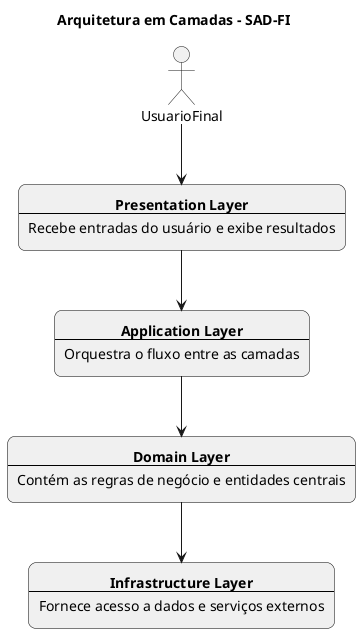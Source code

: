 @startuml ArquiteturaCamadas

title Arquitetura em Camadas – SAD-FI

skinparam rectangle {
  BackgroundColor #F0F0F0
  BorderColor black
  RoundCorner 15
}
skinparam defaultFontName "Arial"
skinparam defaultTextAlignment center
skinparam linetype ortho

actor UsuarioFinal as Usuario

rectangle "**Presentation Layer**\n----\nRecebe entradas do usuário e exibe resultados" as Presentation
rectangle "**Application Layer**\n----\nOrquestra o fluxo entre as camadas" as Application
rectangle "**Domain Layer**\n----\nContém as regras de negócio e entidades centrais" as Domain
rectangle "**Infrastructure Layer**\n----\nFornece acesso a dados e serviços externos" as Infrastructure

Usuario --> Presentation
Presentation --> Application
Application --> Domain
Domain --> Infrastructure

@enduml








